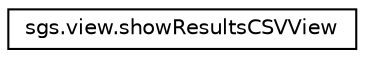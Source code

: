 digraph "Graphical Class Hierarchy"
{
  edge [fontname="Helvetica",fontsize="10",labelfontname="Helvetica",labelfontsize="10"];
  node [fontname="Helvetica",fontsize="10",shape=record];
  rankdir="LR";
  Node1 [label="sgs.view.showResultsCSVView",height=0.2,width=0.4,color="black", fillcolor="white", style="filled",URL="$classsgs_1_1view_1_1show_results_c_s_v_view.html"];
}
